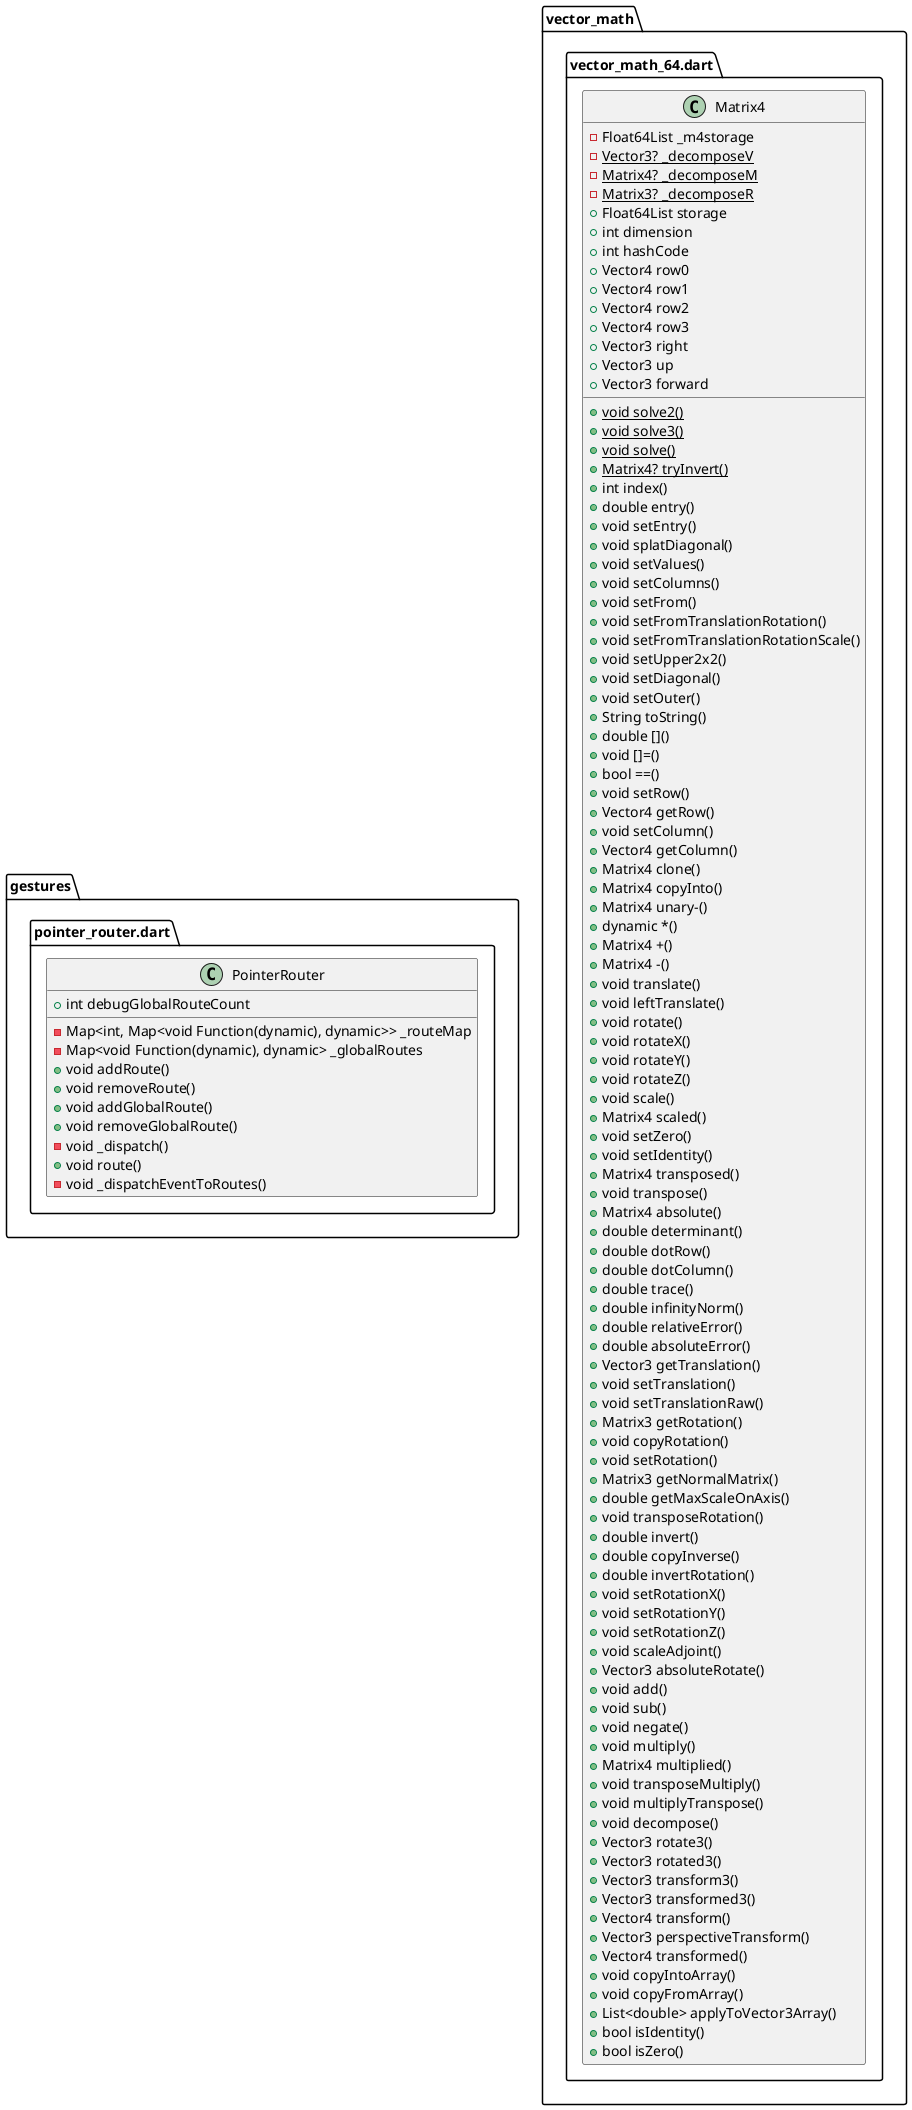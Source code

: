 @startuml
set namespaceSeparator ::

class "gestures::pointer_router.dart::PointerRouter" {
  -Map<int, Map<void Function(dynamic), dynamic>> _routeMap
  -Map<void Function(dynamic), dynamic> _globalRoutes
  +int debugGlobalRouteCount
  +void addRoute()
  +void removeRoute()
  +void addGlobalRoute()
  +void removeGlobalRoute()
  -void _dispatch()
  +void route()
  -void _dispatchEventToRoutes()
}

class "vector_math::vector_math_64.dart::Matrix4" {
  -Float64List _m4storage
  {static} -Vector3? _decomposeV
  {static} -Matrix4? _decomposeM
  {static} -Matrix3? _decomposeR
  +Float64List storage
  +int dimension
  +int hashCode
  +Vector4 row0
  +Vector4 row1
  +Vector4 row2
  +Vector4 row3
  +Vector3 right
  +Vector3 up
  +Vector3 forward
  {static} +void solve2()
  {static} +void solve3()
  {static} +void solve()
  {static} +Matrix4? tryInvert()
  +int index()
  +double entry()
  +void setEntry()
  +void splatDiagonal()
  +void setValues()
  +void setColumns()
  +void setFrom()
  +void setFromTranslationRotation()
  +void setFromTranslationRotationScale()
  +void setUpper2x2()
  +void setDiagonal()
  +void setOuter()
  +String toString()
  +double []()
  +void []=()
  +bool ==()
  +void setRow()
  +Vector4 getRow()
  +void setColumn()
  +Vector4 getColumn()
  +Matrix4 clone()
  +Matrix4 copyInto()
  +Matrix4 unary-()
  +dynamic *()
  +Matrix4 +()
  +Matrix4 -()
  +void translate()
  +void leftTranslate()
  +void rotate()
  +void rotateX()
  +void rotateY()
  +void rotateZ()
  +void scale()
  +Matrix4 scaled()
  +void setZero()
  +void setIdentity()
  +Matrix4 transposed()
  +void transpose()
  +Matrix4 absolute()
  +double determinant()
  +double dotRow()
  +double dotColumn()
  +double trace()
  +double infinityNorm()
  +double relativeError()
  +double absoluteError()
  +Vector3 getTranslation()
  +void setTranslation()
  +void setTranslationRaw()
  +Matrix3 getRotation()
  +void copyRotation()
  +void setRotation()
  +Matrix3 getNormalMatrix()
  +double getMaxScaleOnAxis()
  +void transposeRotation()
  +double invert()
  +double copyInverse()
  +double invertRotation()
  +void setRotationX()
  +void setRotationY()
  +void setRotationZ()
  +void scaleAdjoint()
  +Vector3 absoluteRotate()
  +void add()
  +void sub()
  +void negate()
  +void multiply()
  +Matrix4 multiplied()
  +void transposeMultiply()
  +void multiplyTranspose()
  +void decompose()
  +Vector3 rotate3()
  +Vector3 rotated3()
  +Vector3 transform3()
  +Vector3 transformed3()
  +Vector4 transform()
  +Vector3 perspectiveTransform()
  +Vector4 transformed()
  +void copyIntoArray()
  +void copyFromArray()
  +List<double> applyToVector3Array()
  +bool isIdentity()
  +bool isZero()
}


@enduml